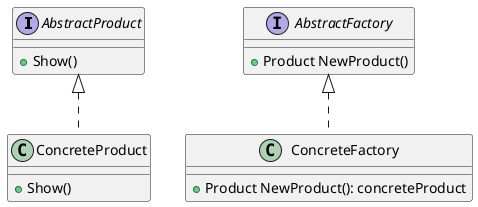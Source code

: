 @startuml
'https://plantuml.com/class-diagram

interface AbstractProduct {
+ Show()
}

class ConcreteProduct {
+ Show()
}

interface AbstractFactory {
+ Product NewProduct()
}

class ConcreteFactory {
+ Product NewProduct(): concreteProduct
}

AbstractProduct <|.. ConcreteProduct
AbstractFactory <|.. ConcreteFactory

@enduml